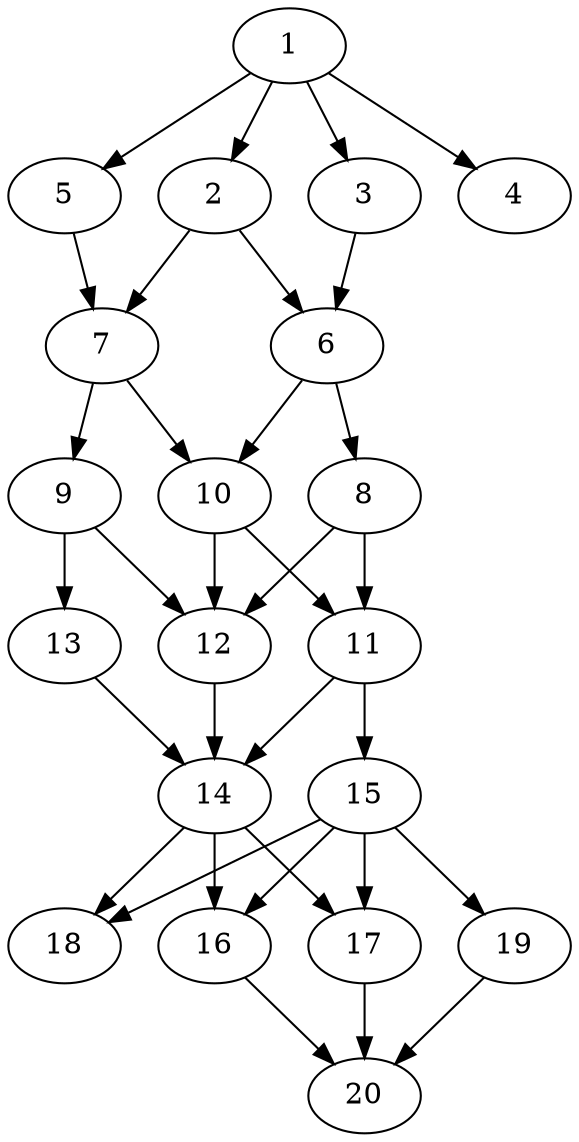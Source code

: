 // DAG automatically generated by daggen at Sat Jul 27 15:36:52 2019
// ./daggen --dot -n 20 --ccr 0.5 --fat 0.4 --regular 0.5 --density 0.8 --mindata 5242880 --maxdata 52428800 
digraph G {
  1 [size="51892224", alpha="0.04", expect_size="25946112"] 
  1 -> 2 [size ="25946112"]
  1 -> 3 [size ="25946112"]
  1 -> 4 [size ="25946112"]
  1 -> 5 [size ="25946112"]
  2 [size="61007872", alpha="0.12", expect_size="30503936"] 
  2 -> 6 [size ="30503936"]
  2 -> 7 [size ="30503936"]
  3 [size="86288384", alpha="0.06", expect_size="43144192"] 
  3 -> 6 [size ="43144192"]
  4 [size="82427904", alpha="0.19", expect_size="41213952"] 
  5 [size="63479808", alpha="0.08", expect_size="31739904"] 
  5 -> 7 [size ="31739904"]
  6 [size="12386304", alpha="0.07", expect_size="6193152"] 
  6 -> 8 [size ="6193152"]
  6 -> 10 [size ="6193152"]
  7 [size="15849472", alpha="0.16", expect_size="7924736"] 
  7 -> 9 [size ="7924736"]
  7 -> 10 [size ="7924736"]
  8 [size="54669312", alpha="0.17", expect_size="27334656"] 
  8 -> 11 [size ="27334656"]
  8 -> 12 [size ="27334656"]
  9 [size="49137664", alpha="0.10", expect_size="24568832"] 
  9 -> 12 [size ="24568832"]
  9 -> 13 [size ="24568832"]
  10 [size="17358848", alpha="0.09", expect_size="8679424"] 
  10 -> 11 [size ="8679424"]
  10 -> 12 [size ="8679424"]
  11 [size="101572608", alpha="0.11", expect_size="50786304"] 
  11 -> 14 [size ="50786304"]
  11 -> 15 [size ="50786304"]
  12 [size="25339904", alpha="0.05", expect_size="12669952"] 
  12 -> 14 [size ="12669952"]
  13 [size="81053696", alpha="0.05", expect_size="40526848"] 
  13 -> 14 [size ="40526848"]
  14 [size="14983168", alpha="0.06", expect_size="7491584"] 
  14 -> 16 [size ="7491584"]
  14 -> 17 [size ="7491584"]
  14 -> 18 [size ="7491584"]
  15 [size="104302592", alpha="0.07", expect_size="52151296"] 
  15 -> 16 [size ="52151296"]
  15 -> 17 [size ="52151296"]
  15 -> 18 [size ="52151296"]
  15 -> 19 [size ="52151296"]
  16 [size="48795648", alpha="0.16", expect_size="24397824"] 
  16 -> 20 [size ="24397824"]
  17 [size="79845376", alpha="0.00", expect_size="39922688"] 
  17 -> 20 [size ="39922688"]
  18 [size="62795776", alpha="0.14", expect_size="31397888"] 
  19 [size="49496064", alpha="0.11", expect_size="24748032"] 
  19 -> 20 [size ="24748032"]
  20 [size="96851968", alpha="0.16", expect_size="48425984"] 
}
